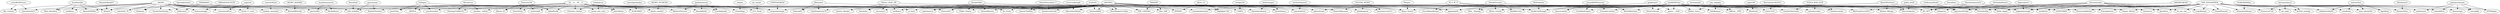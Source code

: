 strict digraph {
"____MGWV____" -> "JustinSarah23"
"____MGWV____" -> "trill_richlifee"
"____MGWV____" -> "hatsunemagic"
"____MGWV____" -> "ImKxsmet"
"____MGWV____" -> "__Feyenoord010_"
"____MGWV____" -> "Sorry_U_Lose"
"____MGWV____" -> "fludeoxy"
"____MGWV____" -> "Al3xy4"
"____MGWV____" -> "Alexis6590Ms"
"____MGWV____" -> "JayysteezPickle"
"____MGWV____" -> "sstanleykwameel"
"____MGWV____" -> "My_Calvins"
"____MGWV____" -> "RT_AFT"
"____MGWV____" -> "Miss_Reinders"
"____MGWV____" -> "lowkey_smashed"
"____MGWV____" -> "mitchelll_76"
"____MGWV____" -> "mellliess_"
"____MGWV____" -> "BrutalAKALuke"
"____MGWV____" -> "YouAreNotAriana"
"____MGWV____" -> "gustusMir"
"____MGWV____" -> "HenkeByars"
"_xxxxMGWVxxxx_" -> "JustinSarah23"
"_xxxxMGWVxxxx_" -> "My_Calvins"
"M_G_W_V" -> "ItsAhCaliThangG"
"M_G_W_V" -> "WeFoundLove2913"
"M_G_W_V" -> "GucciManeMoney"
"M_G_W_V" -> "VinzceeEU"
"MrNookster" -> "ItsAhCaliThangG"
"xMGWVx" -> "MacrohonShiela"
"xMGWVx" -> "NewMadaraUchiha"
"xMGWVx" -> "VinzceeEU"
"xMGWVx" -> "LilyHenderson76"
"xMGWVx" -> "megurinemagic"
"xMGWVx" -> "Ken_298"
"xMGWVx" -> "Itz_Essie"
"xMGWVx" -> "Quotes_Bucket_"
"xMGWVx" -> "BigApple728"
"xMGWVx" -> "Ibaya_YounG"
"xMGWVx" -> "fioredelis_"
"xMGWVx" -> "THE_ClNEMA_"
"xMGWVx" -> "Nalyazi83"
"xMGWVx" -> "macyyyy3"
"xMGWVx" -> "nieMaiso"
"xMGWVx" -> "xr_burt"
"xMGWVx" -> "Al3xy4"
"xMGWVx" -> "hemiloveherself"
"xMGWVx" -> "jamtimeeee"
"xMGWVx" -> "Poker_Player_"
"xMGWVx" -> "iPH0NE__"
"xMGWVx" -> "13HPG"
"xMGWVx" -> "ArianaftJustin_"
"xMGWVx" -> "gagalady69_"
"xMGWVx" -> "ohomark666"
"xMGWVx" -> "Hells_AngeI"
"xMGWVx" -> "xonMicke"
"xMGWVx" -> "KvistNanna"
"xMGWVx" -> "jamalodin52"
"xMGWVx" -> "shiemilyndianon"
"xMGWVx" -> "QueenCDoHItz"
"xMGWVx" -> "johnkisgreat"
"xMGWVx" -> "peaceluvcourt11"
"xMGWVx" -> "Nunes2Rayanne"
"LiveLoveJoseph" -> "MacrohonShiela"
"Socialfave" -> "WeFoundLove2913"
"Socialfave" -> "xonMicke"
"_M___G___W___V_" -> "Dulcego52466101"
"_M___G___W___V_" -> "madchad4"
"_M___G___W___V_" -> "tphinBurkh"
"_M___G___W___V_" -> "Chutney_Chaser"
"_M___G___W___V_" -> "megurinemagic"
"_M___G___W___V_" -> "A14678603"
"_M___G___W___V_" -> "jessie_dot_com"
"_M___G___W___V_" -> "another__follow"
"_M___G___W___V_" -> "kandi_candi21"
"_M___G___W___V_" -> "EyeAmJackie"
"_M___G___W___V_" -> "BieberrFieverrr"
"_M___G___W___V_" -> "jehLAHnee"
"_M___G___W___V_" -> "MariePThurber"
"_M___G___W___V_" -> "Ronald0o0o"
"_M___G___W___V_" -> "trill_richlifee"
"_M___G___W___V_" -> "JDavis_63"
"_M___G___W___V_" -> "JustN1ke_"
"_M___G___W___V_" -> "__BlZZLE__"
"_M___G___W___V_" -> "puzzleseeker"
"_M___G___W___V_" -> "jadesalvami"
"_M___G___W___V_" -> "PrettyboiDq"
"_M___G___W___V_" -> "rrlowShap"
"_M___G___W___V_" -> "IriarteEloy"
"_M___G___W___V_" -> "215_Paule"
"Muchievas" -> "Dulcego52466101"
"Muchievas" -> "another__follow"
"BossNayf" -> "trill_richlifee"
"xxxMGWVxxx" -> "FranckyLartiste"
"xxxMGWVxxx" -> "RruthMartinez"
"xxxMGWVxxx" -> "VitoxCorleone"
"xxxMGWVxxx" -> "guess___wh0"
"xxxMGWVxxx" -> "leilaperzz"
"xxxMGWVxxx" -> "Official__TFB"
"xxxMGWVxxx" -> "BinkMe1ster"
"xxxMGWVxxx" -> "Whats_Gucci__"
"xxxMGWVxxx" -> "Richy_Grizzly"
"xxxMGWVxxx" -> "N0w__Playing"
"xxxMGWVxxx" -> "Marley_Miyagi"
"xxxMGWVxxx" -> "InfoBanque"
"xxxMGWVxxx" -> "RT_AFT"
"xxxMGWVxxx" -> "Joeycicatello"
"xxxMGWVxxx" -> "CuteBoizEmpire"
"xxxMGWVxxx" -> "Mxttbruh"
"xxxMGWVxxx" -> "rattz1219"
"xxxMGWVxxx" -> "Yamilexcamilo"
"xxxMGWVxxx" -> "CharlieTheChode"
"xxxMGWVxxx" -> "antonioconde_"
"xxxMGWVxxx" -> "ItsAhCaliThangG"
"xxxMGWVxxx" -> "gagalady69_"
"xxxxxMGWVxxxxxx" -> "FranckyLartiste"
"xxxxxMGWVxxxxxx" -> "RruthMartinez"
"xxxxxMGWVxxxxxx" -> "Joeycicatello"
"xxxxxMGWVxxxxxx" -> "CuteBoizEmpire"
"xL2014x" -> "NewMadaraUchiha"
"xL2014x" -> "megurinemagic"
"xL2014x" -> "ohomark666"
"_THE_DOGFATHER_" -> "JayysteezPickle"
"_THE_DOGFATHER_" -> "kagaminemagic"
"_THE_DOGFATHER_" -> "LupeRempe"
"_THE_DOGFATHER_" -> "kagaminemagic"
"_THE_DOGFATHER_" -> "itmomeco"
"_THE_DOGFATHER_" -> "Ibaya_YounG"
"_THE_DOGFATHER_" -> "ms_ajah"
"_THE_DOGFATHER_" -> "HrusovskyRichie"
"_THE_DOGFATHER_" -> "ArianatorAIways"
"_THE_DOGFATHER_" -> "dgetBrig"
"_THE_DOGFATHER_" -> "PrettyboiDq"
"_THE_DOGFATHER_" -> "PrinceJonesss"
"_THE_DOGFATHER_" -> "adhikarirohit65"
"_THE_DOGFATHER_" -> "ssinAbshi"
"_THE_DOGFATHER_" -> "kriSsS_reAaAg"
"_THE_DOGFATHER_" -> "Samm_H4rris"
"_THE_DOGFATHER_" -> "GATITOM0N"
"_THE_DOGFATHER_" -> "JaysHere_"
"_THE_DOGFATHER_" -> "RT_AFT"
"_THE_DOGFATHER_" -> "Bmann3Doe"
"_THE_DOGFATHER_" -> "Hells_AngeI"
"_THE_DOGFATHER_" -> "its_me_nat_"
"_THE_DOGFATHER_" -> "toniahMich"
"_THE_DOGFATHER_" -> "tkuzmengo"
"_THE_DOGFATHER_" -> "livesoccer724"
"_THE_DOGFATHER_" -> "esevqiikk"
"_THE_DOGFATHER_" -> "QTYRalphy"
"_THE_DOGFATHER_" -> "mae_edzabelle"
"_THE_DOGFATHER_" -> "yoldemaws"
"_THE_DOGFATHER_" -> "xonMicke"
"_THE_DOGFATHER_" -> "YamidPlazas4"
"NoVendoHumo1" -> "JayysteezPickle"
"NoVendoHumo1" -> "Samm_H4rris"
"JeraldoNiko" -> "VinzceeEU"
"JeraldoNiko" -> "Itz_Essie"
"JeraldoNiko" -> "jamtimeeee"
"JeraldoNiko" -> "Poker_Player_"
"JeraldoNiko" -> "ArianaftJustin_"
"JeraldoNiko" -> "gagalady69_"
"pablo_bs28" -> "RescuerJustin"
"pablo_bs28" -> "RescuerJustin"
"pablo_bs28" -> "kagaminemagic"
"DerekSessoms" -> "RescuerJustin"
"DerekSessoms" -> "BinkMe1ster"
"DerekSessoms" -> "GucciManeMoney"
"DerekSessoms" -> "Richy_Grizzly"
"DerekSessoms" -> "N0w__Playing"
"Pawnstar28" -> "madchad4"
"Pawnstar28" -> "tphinBurkh"
"Pawnstar28" -> "JDavis_63"
"Pawnstar28" -> "IriarteEloy"
"JDimedici" -> "LilyHenderson76"
"JDimedici" -> "Ibaya_YounG"
"JDimedici" -> "Nalyazi83"
"goldenazz1" -> "VitoxCorleone"
"goldenazz1" -> "guess___wh0"
"goldenazz1" -> "sstanleykwameel"
"BestOfToTweet" -> "RescuerJustin"
"BestOfToTweet" -> "Marley_Miyagi"
"BestOfToTweet" -> "HrusovskyRichie"
"BestOfToTweet" -> "GATITOM0N"
"BestOfToTweet" -> "ItsAhCaliThangG"
"BestOfToTweet" -> "gagalady69_"
"MWAAGENCYLTD" -> "hatsunemagic"
"TMSKR4" -> "Ken_298"
"TMSKR4" -> "THE_ClNEMA_"
"TMSKR403" -> "ImKxsmet"
"TMSKR403" -> "VinzceeEU"
"TMSKR403" -> "YouAreNotAriana"
"Itweettoomuch10" -> "leilaperzz"
"Itweettoomuch10" -> "RT_AFT"
"Itweettoomuch10" -> "PrinceJonesss"
"kaptendewo" -> "kagaminemagic"
"bobbybcas" -> "Chutney_Chaser"
"bobbybcas" -> "jessie_dot_com"
"bobbybcas" -> "jehLAHnee"
"EdAspen" -> "megurinemagic"
"EdAspen" -> "JustN1ke_"
"EdAspen" -> "__BlZZLE__"
"EdAspen" -> "puzzleseeker"
"nareshpednekar" -> "A14678603"
"SweetNovember_T" -> "kagaminemagic"
"SweetNovember_T" -> "hemiloveherself"
"SweetNovember_T" -> "QueenCDoHItz"
"thecinemafan" -> "LupeRempe"
"thecinemafan" -> "kagaminemagic"
"thecinemafan" -> "itmomeco"
"thecinemafan" -> "PrettyboiDq"
"thecinemafan" -> "JaysHere_"
"thecinemafan" -> "RT_AFT"
"thecinemafan" -> "Hells_AngeI"
"thecinemafan" -> "its_me_nat_"
"iam_obijiaku" -> "Official__TFB"
"iam_obijiaku" -> "Whats_Gucci__"
"iam_obijiaku" -> "InfoBanque"
"Niners_4Life_FB" -> "Quotes_Bucket_"
"Niners_4Life_FB" -> "fioredelis_"
"Niners_4Life_FB" -> "macyyyy3"
"Niners_4Life_FB" -> "nieMaiso"
"Niners_4Life_FB" -> "xr_burt"
"Niners_4Life_FB" -> "Hells_AngeI"
"DJoss_21" -> "BigApple728"
"DJoss_21" -> "iPH0NE__"
"yagerlot" -> "__Feyenoord010_"
"yagerlot" -> "Sorry_U_Lose"
"MGWV_PETROVA" -> "kandi_candi21"
"pedobeartrain" -> "EyeAmJackie"
"pedobeartrain" -> "BieberrFieverrr"
"pedobeartrain" -> "Ronald0o0o"
"Manjoe_" -> "Ibaya_YounG"
"SpeciallySweet" -> "fludeoxy"
"SpeciallySweet" -> "RT_AFT"
"SpeciallySweet" -> "mitchelll_76"
"ScarfaceQbc" -> "Al3xy4"
"ScarfaceQbc" -> "Alexis6590Ms"
"ScarfaceQbc" -> "Miss_Reinders"
"ScarfaceQbc" -> "mellliess_"
"ganseyman" -> "MariePThurber"
"ganseyman" -> "trill_richlifee"
"MichelleBudd27" -> "Al3xy4"
"GoldrauschEntS" -> "JayysteezPickle"
"TOPPDAGREAT" -> "megurinemagic"
"TOPPDAGREAT" -> "megurinemagic"
"harunarabaci3" -> "ms_ajah"
"harunarabaci3" -> "kriSsS_reAaAg"
"harunarabaci3" -> "livesoccer724"
"IGAlDAHANfan" -> "ArianatorAIways"
"notesistick" -> "dgetBrig"
"notesistick" -> "adhikarirohit65"
"notesistick" -> "ssinAbshi"
"notesistick" -> "mae_edzabelle"
"mgwv99" -> "Mxttbruh"
"richguy36" -> "13HPG"
"raxstarMack" -> "lowkey_smashed"
"DItsdone23" -> "Bmann3Doe"
"johnnyrocksone" -> "toniahMich"
"johnnyrocksone" -> "tkuzmengo"
"johnnyrocksone" -> "esevqiikk"
"johnnyrocksone" -> "QTYRalphy"
"johnnyrocksone" -> "yoldemaws"
"MGWV_WIZARD" -> "BrutalAKALuke"
"berandsaibi" -> "jadesalvami"
"berandsaibi" -> "PrettyboiDq"
"hellchinopsn" -> "KvistNanna"
"hellchinopsn" -> "shiemilyndianon"
"michaelinhooo2" -> "jamalodin52"
"RetroZoneUK2014" -> "rattz1219"
"TOOLS_BOX_EUR" -> "Yamilexcamilo"
"TOOLS_BOX_EUR" -> "CharlieTheChode"
"TOOLS_BOX_EUR" -> "antonioconde_"
"_AnyKa_" -> "rrlowShap"
"manliomannozzi" -> "gustusMir"
"manliomannozzi" -> "HenkeByars"
"AMORFEROZZ" -> "xonMicke"
"AMORFEROZZ" -> "YamidPlazas4"
"SOLEli8_MGWV" -> "johnkisgreat"
"SOLEli8_MGWV" -> "peaceluvcourt11"
"SOLEli8_MGWV" -> "Nunes2Rayanne"
"mc_heath_" -> "215_Paule"
}